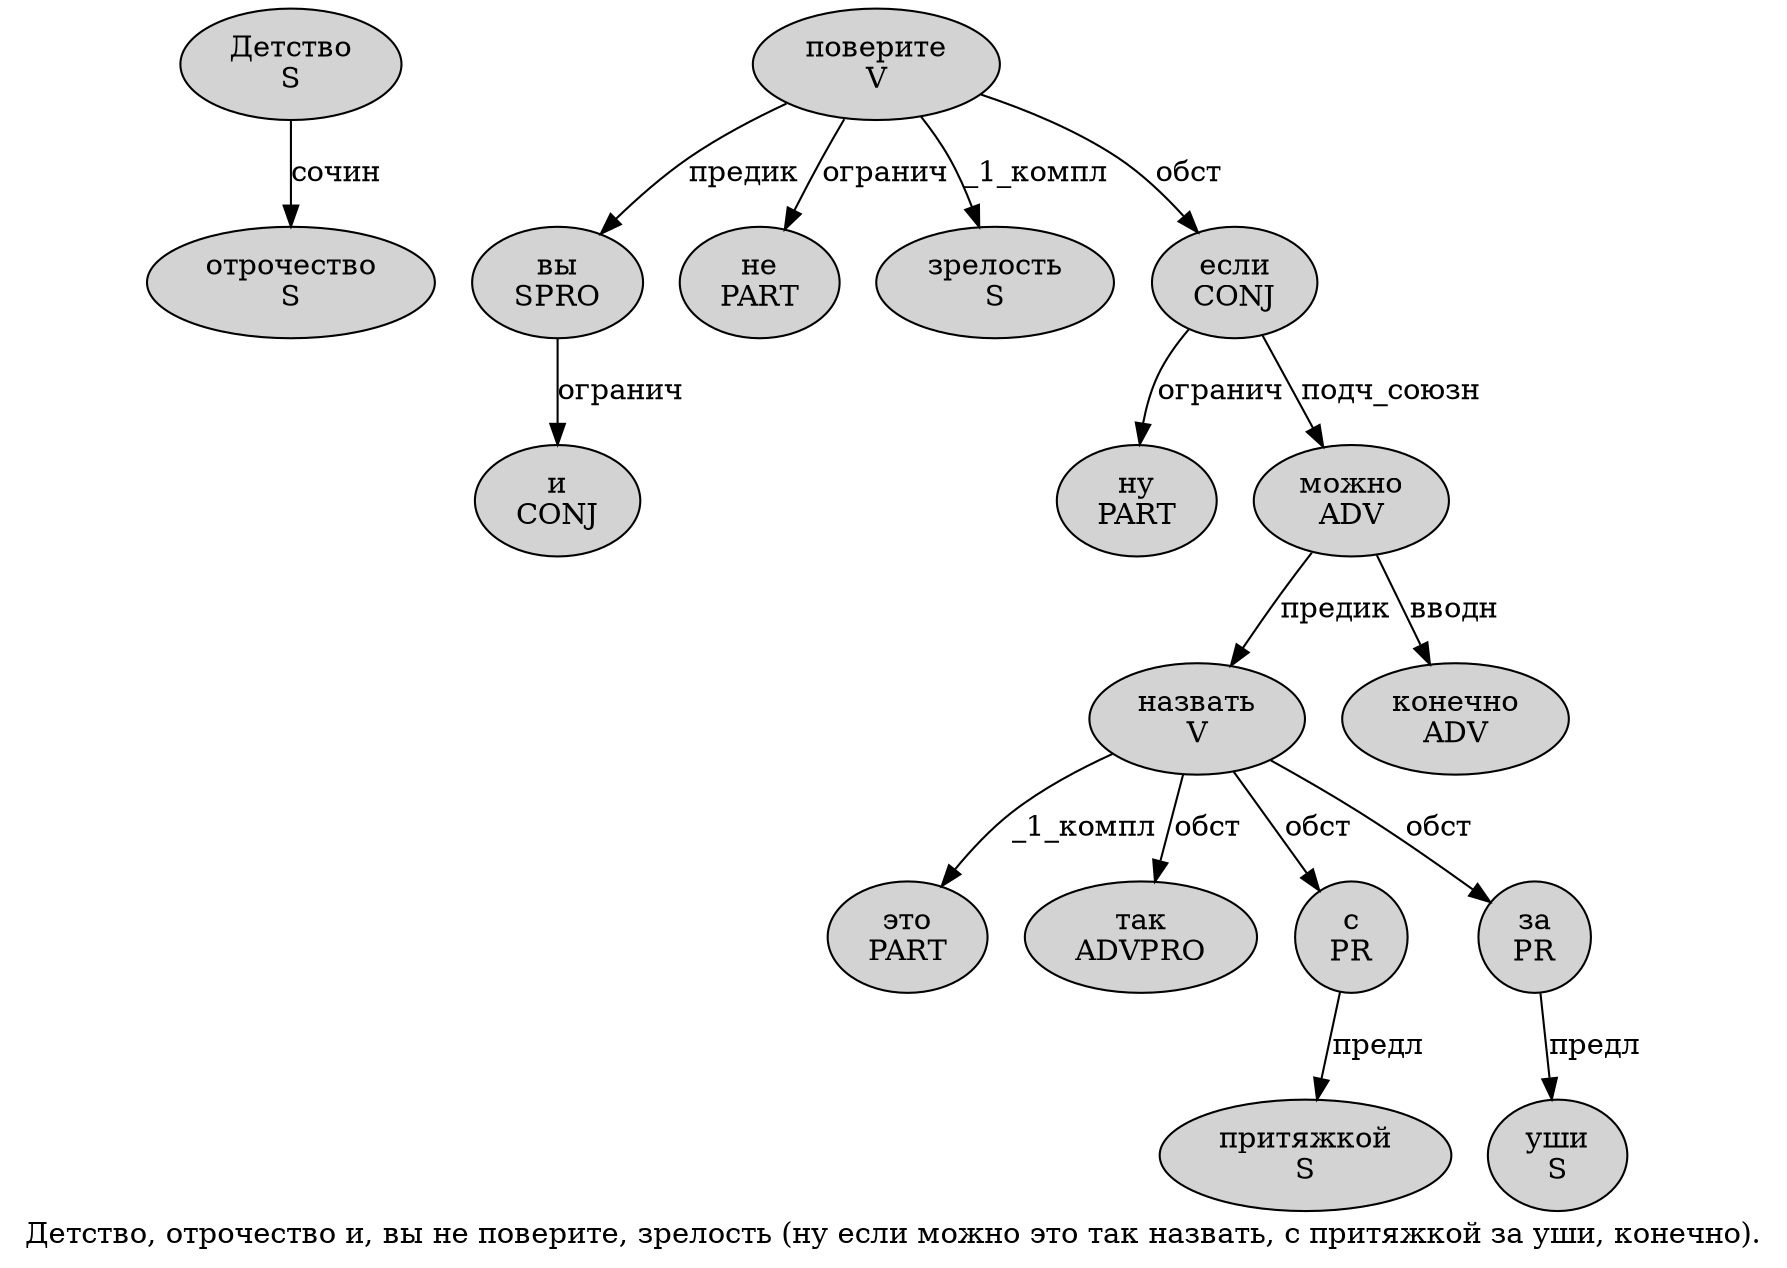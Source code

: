 digraph SENTENCE_4282 {
	graph [label="Детство, отрочество и, вы не поверите, зрелость (ну если можно это так назвать, с притяжкой за уши, конечно)."]
	node [style=filled]
		0 [label="Детство
S" color="" fillcolor=lightgray penwidth=1 shape=ellipse]
		2 [label="отрочество
S" color="" fillcolor=lightgray penwidth=1 shape=ellipse]
		3 [label="и
CONJ" color="" fillcolor=lightgray penwidth=1 shape=ellipse]
		5 [label="вы
SPRO" color="" fillcolor=lightgray penwidth=1 shape=ellipse]
		6 [label="не
PART" color="" fillcolor=lightgray penwidth=1 shape=ellipse]
		7 [label="поверите
V" color="" fillcolor=lightgray penwidth=1 shape=ellipse]
		9 [label="зрелость
S" color="" fillcolor=lightgray penwidth=1 shape=ellipse]
		11 [label="ну
PART" color="" fillcolor=lightgray penwidth=1 shape=ellipse]
		12 [label="если
CONJ" color="" fillcolor=lightgray penwidth=1 shape=ellipse]
		13 [label="можно
ADV" color="" fillcolor=lightgray penwidth=1 shape=ellipse]
		14 [label="это
PART" color="" fillcolor=lightgray penwidth=1 shape=ellipse]
		15 [label="так
ADVPRO" color="" fillcolor=lightgray penwidth=1 shape=ellipse]
		16 [label="назвать
V" color="" fillcolor=lightgray penwidth=1 shape=ellipse]
		18 [label="с
PR" color="" fillcolor=lightgray penwidth=1 shape=ellipse]
		19 [label="притяжкой
S" color="" fillcolor=lightgray penwidth=1 shape=ellipse]
		20 [label="за
PR" color="" fillcolor=lightgray penwidth=1 shape=ellipse]
		21 [label="уши
S" color="" fillcolor=lightgray penwidth=1 shape=ellipse]
		23 [label="конечно
ADV" color="" fillcolor=lightgray penwidth=1 shape=ellipse]
			0 -> 2 [label="сочин"]
			20 -> 21 [label="предл"]
			16 -> 14 [label="_1_компл"]
			16 -> 15 [label="обст"]
			16 -> 18 [label="обст"]
			16 -> 20 [label="обст"]
			13 -> 16 [label="предик"]
			13 -> 23 [label="вводн"]
			5 -> 3 [label="огранич"]
			7 -> 5 [label="предик"]
			7 -> 6 [label="огранич"]
			7 -> 9 [label="_1_компл"]
			7 -> 12 [label="обст"]
			12 -> 11 [label="огранич"]
			12 -> 13 [label="подч_союзн"]
			18 -> 19 [label="предл"]
}